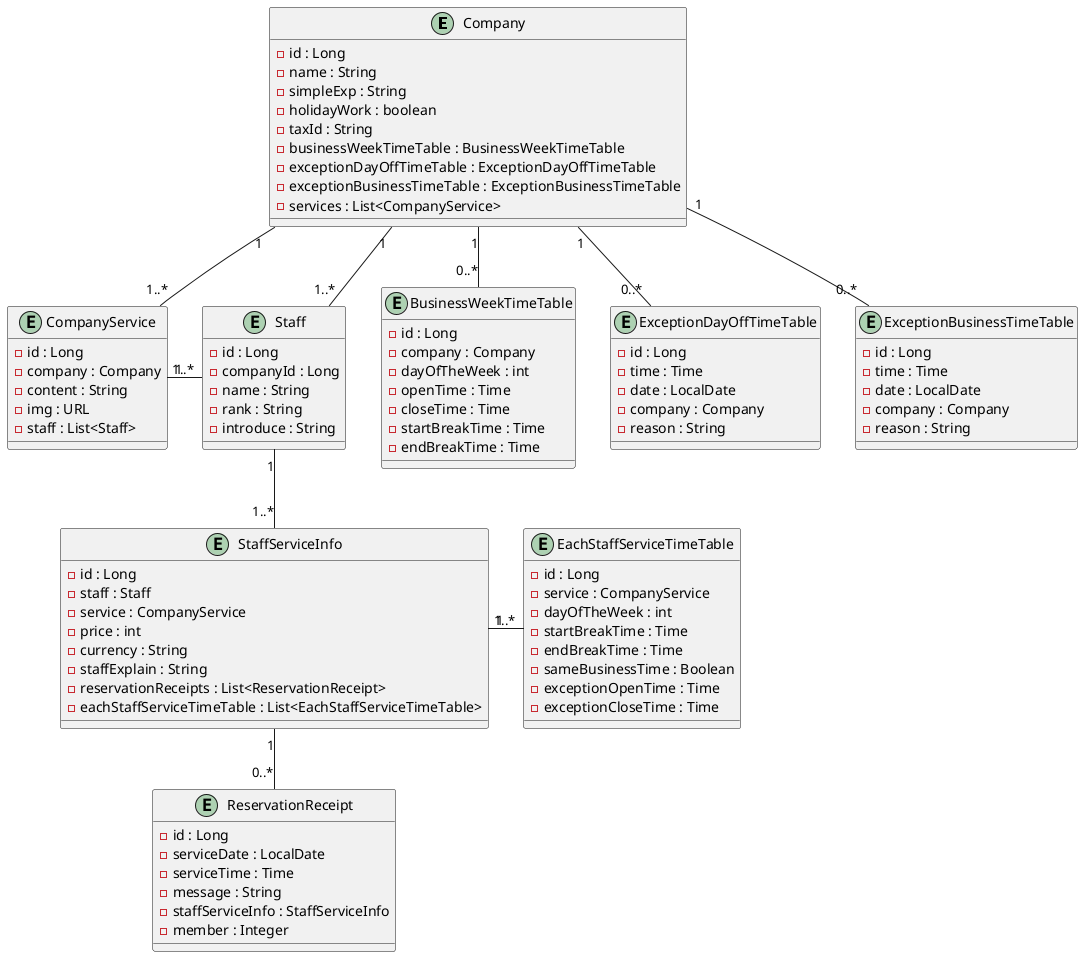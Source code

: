 @startuml
entity Company {
    - id : Long
    - name : String
    - simpleExp : String
    - holidayWork : boolean
    - taxId : String
    - businessWeekTimeTable : BusinessWeekTimeTable
    - exceptionDayOffTimeTable : ExceptionDayOffTimeTable
    - exceptionBusinessTimeTable : ExceptionBusinessTimeTable
    - services : List<CompanyService>
}

entity CompanyService {
    - id : Long
    - company : Company
    - content : String
    - img : URL
    - staff : List<Staff>
}

entity Staff {
    - id : Long
    - companyId : Long
    - name : String
    - rank : String
    - introduce : String
}

entity BusinessWeekTimeTable {
    - id : Long
    - company : Company
    - dayOfTheWeek : int
    - openTime : Time
    - closeTime : Time
    - startBreakTime : Time
    - endBreakTime : Time
}

entity ExceptionDayOffTimeTable {
    - id : Long
    - time : Time
    - date : LocalDate
    - company : Company
    - reason : String
}

entity ExceptionBusinessTimeTable {
    - id : Long
    - time : Time
    - date : LocalDate
    - company : Company
    - reason : String
}

entity StaffServiceInfo {
    - id : Long
    - staff : Staff
    - service : CompanyService
    - price : int
    - currency : String
    - staffExplain : String
    - reservationReceipts : List<ReservationReceipt>
    - eachStaffServiceTimeTable : List<EachStaffServiceTimeTable>
}

entity EachStaffServiceTimeTable {
    - id : Long
    - service : CompanyService
    - dayOfTheWeek : int
    - startBreakTime : Time
    - endBreakTime : Time
    - sameBusinessTime : Boolean
    - exceptionOpenTime : Time
    - exceptionCloseTime : Time
}

entity ReservationReceipt {
        - id : Long
        - serviceDate : LocalDate
        - serviceTime : Time
        - message : String
        - staffServiceInfo : StaffServiceInfo
        - member : Integer
    }


StaffServiceInfo "1" -- "0..*" ReservationReceipt
Staff "1" -- "1..*" StaffServiceInfo

Company "1" -- "0..*" BusinessWeekTimeTable
Company "1" -- "0..*" ExceptionDayOffTimeTable
Company "1" -- "0..*" ExceptionBusinessTimeTable
Company "1" -- "1..*" Staff
Company "1" -- "1..*" CompanyService

StaffServiceInfo "1" -right- "1..*" EachStaffServiceTimeTable
CompanyService "1" -right- "1..*" Staff


@enduml